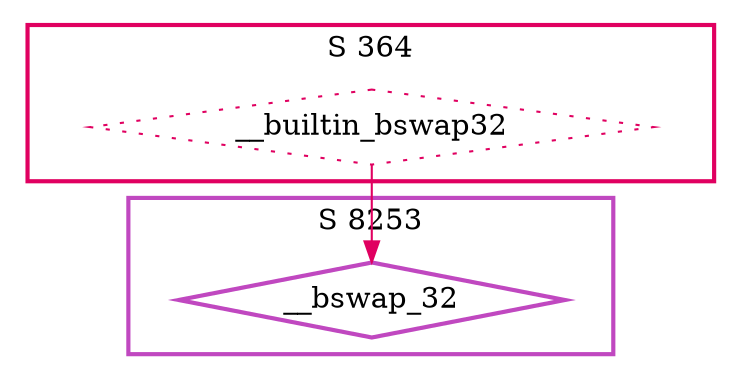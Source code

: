 digraph G {
  ratio=0.500000;
  "UV __bswap_32 (8253)" [shape=diamond, label="__bswap_32", color="#C048C0",
                          style=bold];
  "UV __builtin_bswap32 (364)" [shape=diamond, label="__builtin_bswap32",
                                color="#E00060", style=dotted];
  
  subgraph cluster_364 { label="S 364";
    color="#E00060";
    style=bold;
    "UV __builtin_bswap32 (364)"; };
  subgraph cluster_8253 { label="S 8253";
    color="#C048C0";
    style=bold;
    "UV __bswap_32 (8253)"; };
  
  "UV __builtin_bswap32 (364)" -> "UV __bswap_32 (8253)" [color="#E00060"];
  
  }